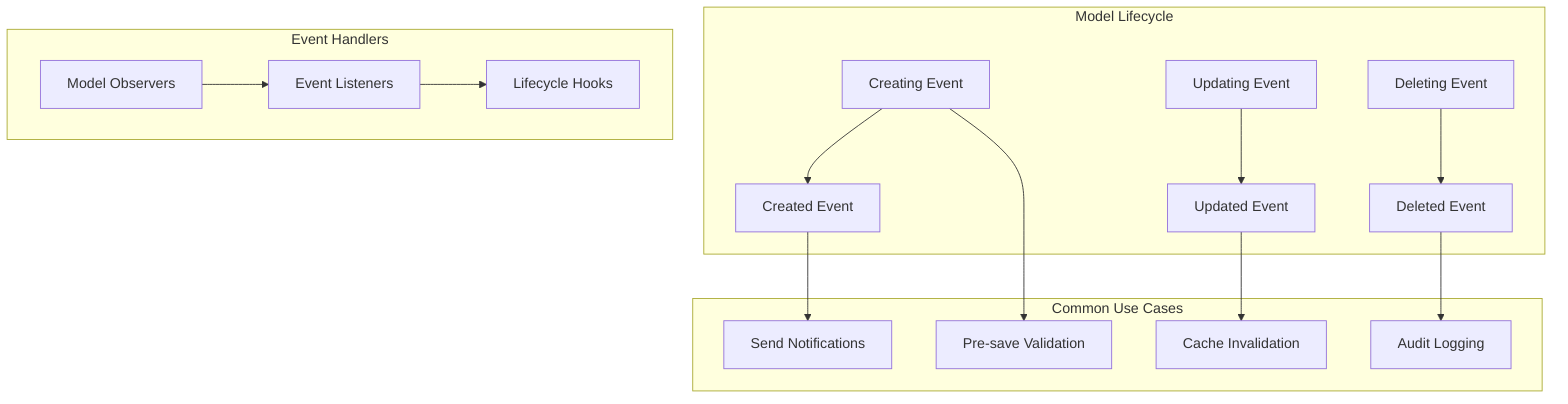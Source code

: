 graph TB
    subgraph "Model Lifecycle"
        Creating[Creating Event]
        Created[Created Event]
        Updating[Updating Event]
        Updated[Updated Event]
        Deleting[Deleting Event]
        Deleted[Deleted Event]
        
        Creating --> Created
        Updating --> Updated
        Deleting --> Deleted
    end

    subgraph "Event Handlers"
        Observers[Model Observers]
        Listeners[Event Listeners]
        Hooks[Lifecycle Hooks]
        
        Observers --> Listeners
        Listeners --> Hooks
    end

    subgraph "Common Use Cases"
        Validation[Pre-save Validation]
        Auditing[Audit Logging]
        Caching[Cache Invalidation]
        Notifications[Send Notifications]
        
        Creating --> Validation
        Updated --> Caching
        Created --> Notifications
        Deleted --> Auditing
    end